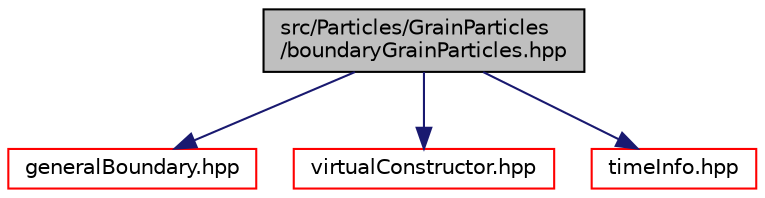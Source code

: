 digraph "src/Particles/GrainParticles/boundaryGrainParticles.hpp"
{
 // LATEX_PDF_SIZE
  edge [fontname="Helvetica",fontsize="10",labelfontname="Helvetica",labelfontsize="10"];
  node [fontname="Helvetica",fontsize="10",shape=record];
  Node1 [label="src/Particles/GrainParticles\l/boundaryGrainParticles.hpp",height=0.2,width=0.4,color="black", fillcolor="grey75", style="filled", fontcolor="black",tooltip=" "];
  Node1 -> Node2 [color="midnightblue",fontsize="10",style="solid",fontname="Helvetica"];
  Node2 [label="generalBoundary.hpp",height=0.2,width=0.4,color="red", fillcolor="white", style="filled",URL="$generalBoundary_8hpp.html",tooltip=" "];
  Node1 -> Node42 [color="midnightblue",fontsize="10",style="solid",fontname="Helvetica"];
  Node42 [label="virtualConstructor.hpp",height=0.2,width=0.4,color="red", fillcolor="white", style="filled",URL="$virtualConstructor_8hpp.html",tooltip=" "];
  Node1 -> Node51 [color="midnightblue",fontsize="10",style="solid",fontname="Helvetica"];
  Node51 [label="timeInfo.hpp",height=0.2,width=0.4,color="red", fillcolor="white", style="filled",URL="$timeInfo_8hpp.html",tooltip=" "];
}
